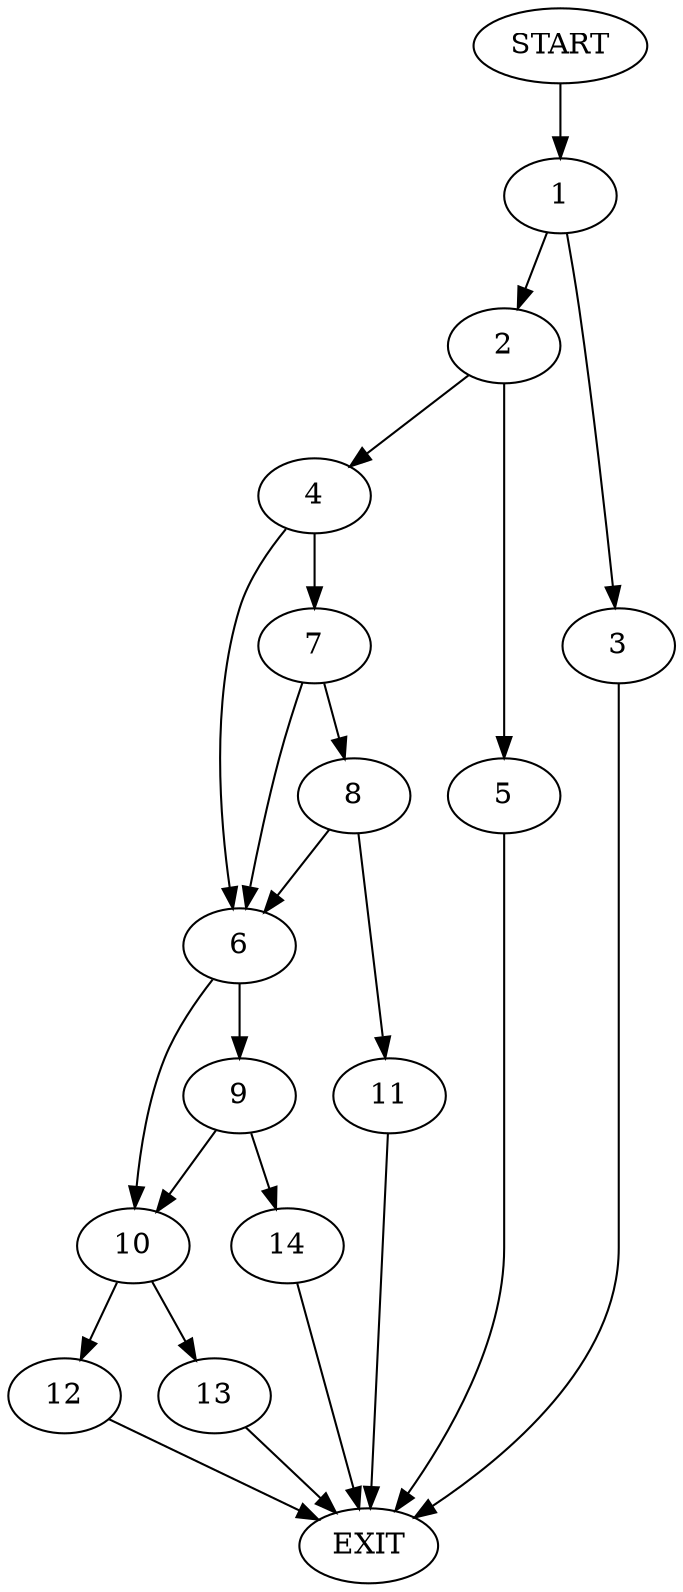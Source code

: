 digraph {
0 [label="START"]
15 [label="EXIT"]
0 -> 1
1 -> 2
1 -> 3
2 -> 4
2 -> 5
3 -> 15
4 -> 6
4 -> 7
5 -> 15
7 -> 6
7 -> 8
6 -> 9
6 -> 10
8 -> 11
8 -> 6
11 -> 15
10 -> 12
10 -> 13
9 -> 14
9 -> 10
14 -> 15
12 -> 15
13 -> 15
}
